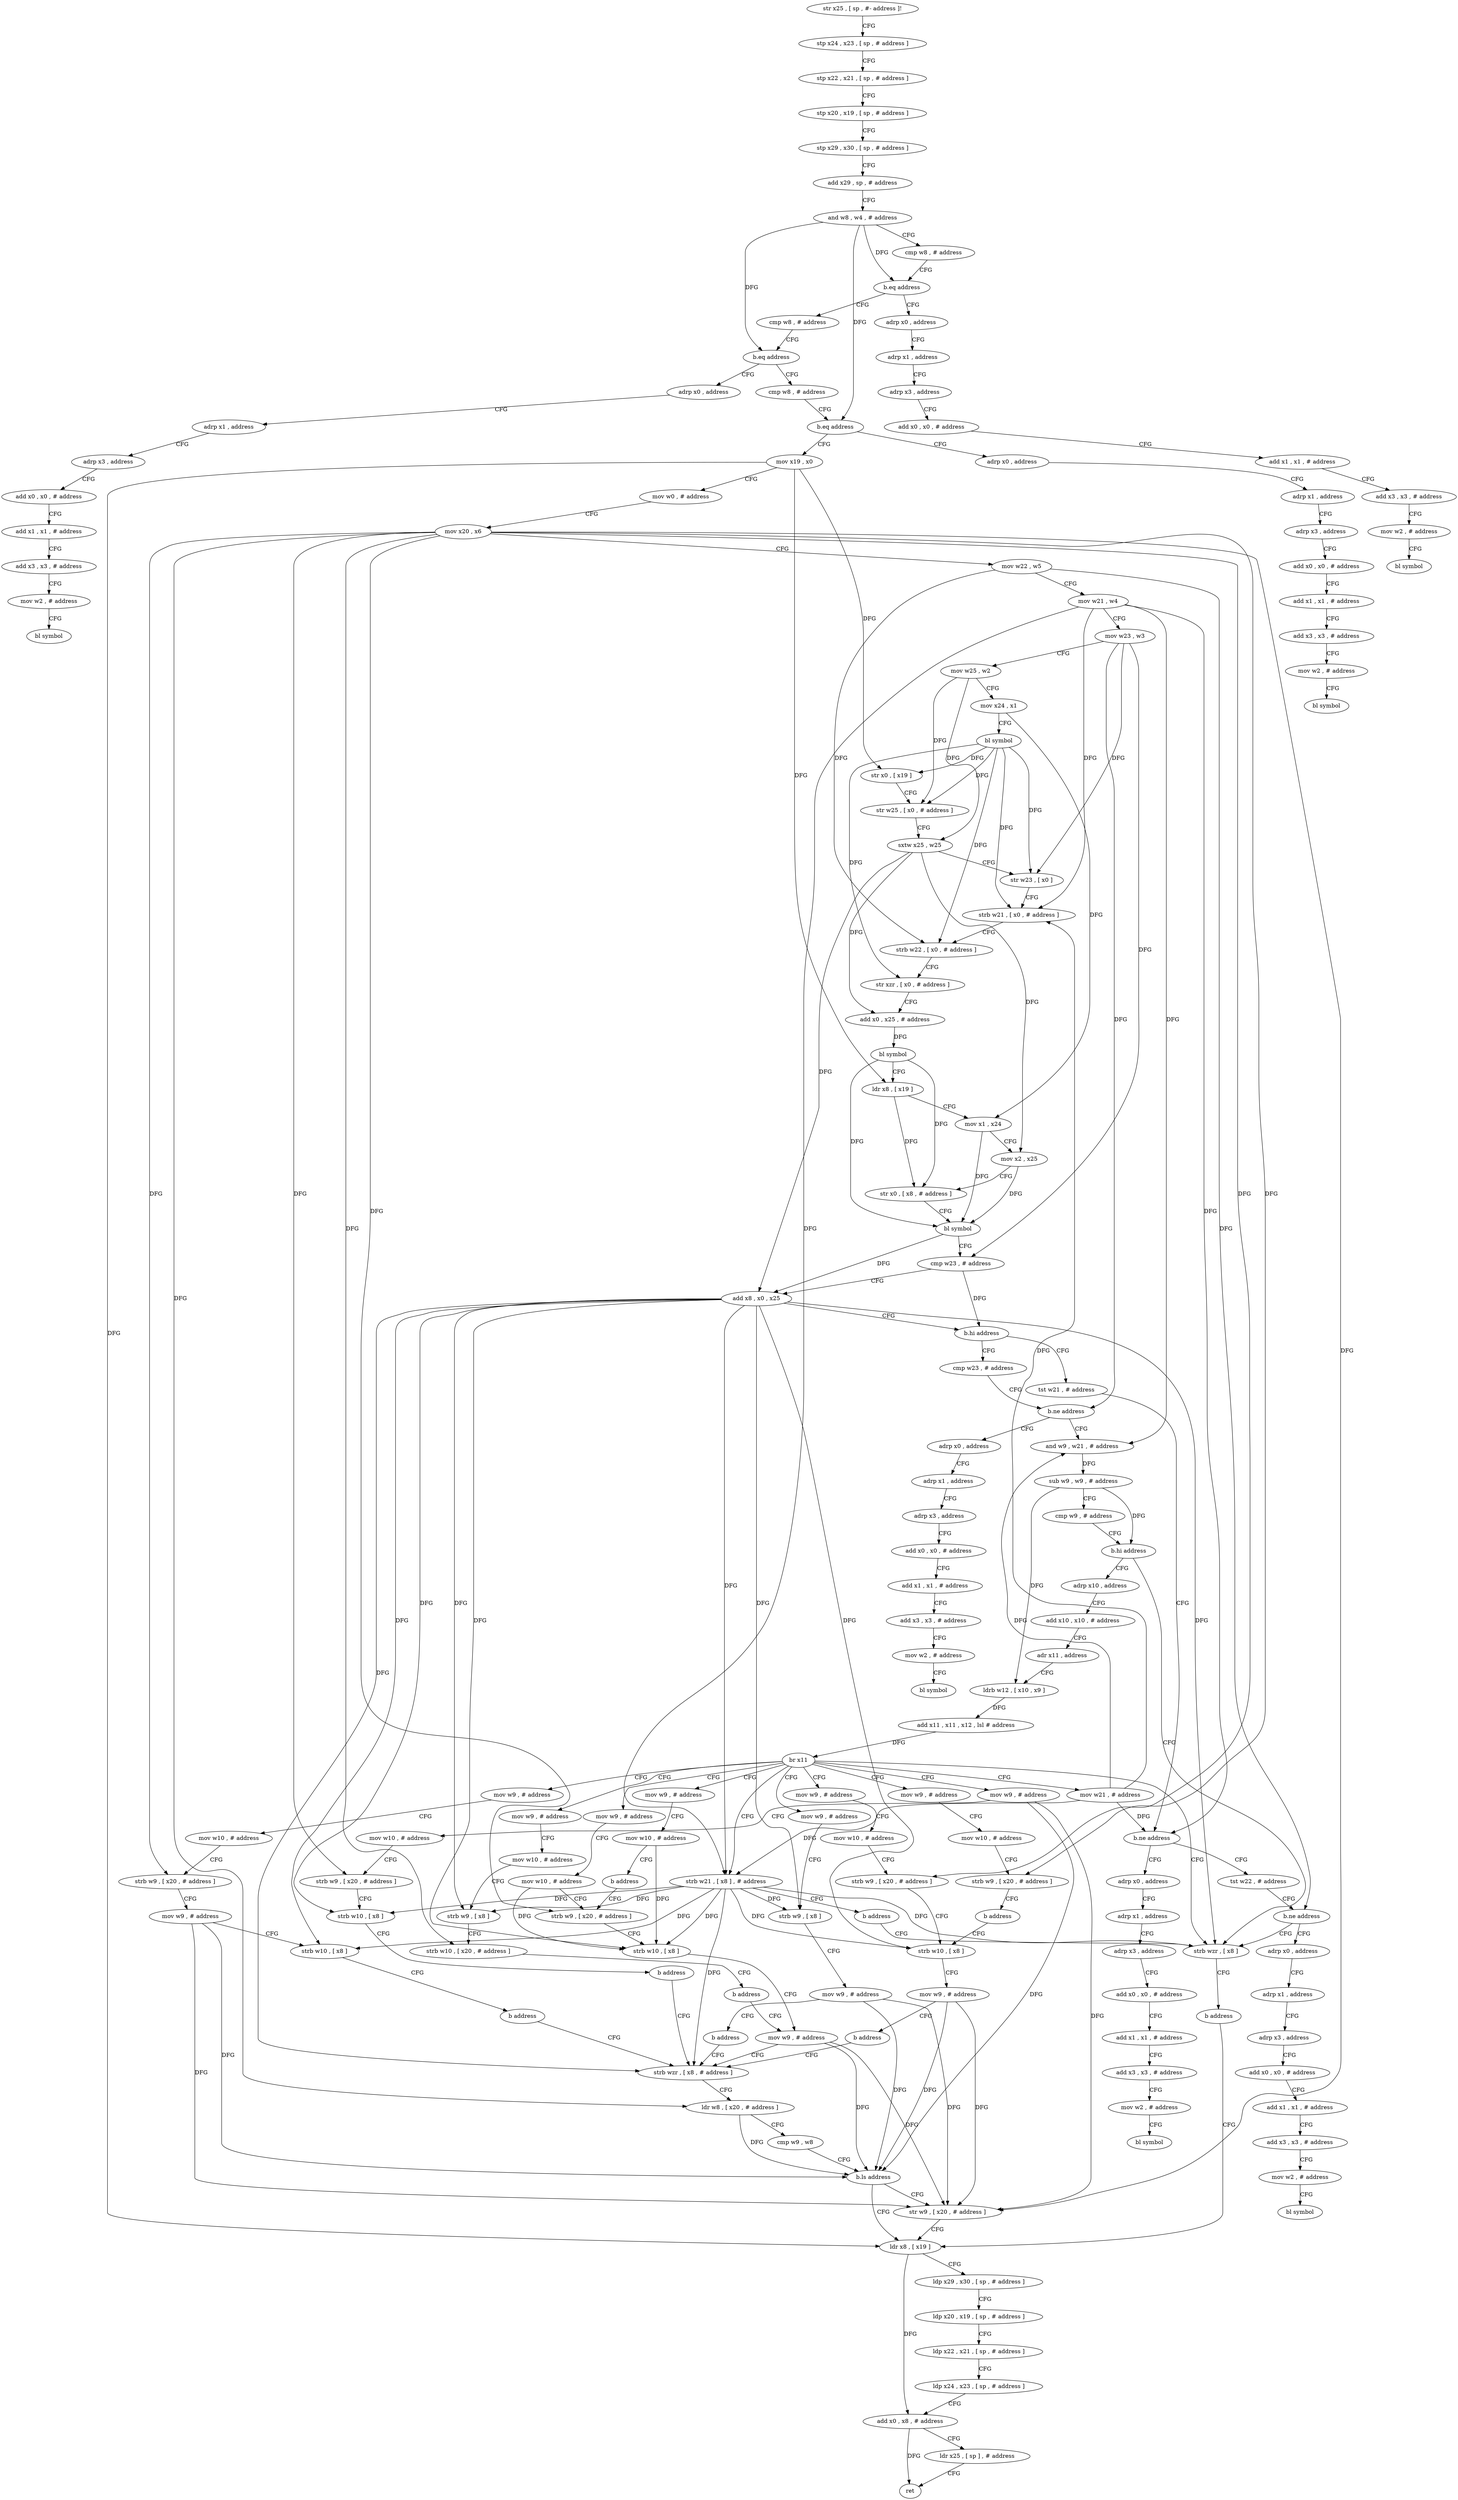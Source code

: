 digraph "func" {
"4235996" [label = "str x25 , [ sp , #- address ]!" ]
"4236000" [label = "stp x24 , x23 , [ sp , # address ]" ]
"4236004" [label = "stp x22 , x21 , [ sp , # address ]" ]
"4236008" [label = "stp x20 , x19 , [ sp , # address ]" ]
"4236012" [label = "stp x29 , x30 , [ sp , # address ]" ]
"4236016" [label = "add x29 , sp , # address" ]
"4236020" [label = "and w8 , w4 , # address" ]
"4236024" [label = "cmp w8 , # address" ]
"4236028" [label = "b.eq address" ]
"4236440" [label = "adrp x0 , address" ]
"4236032" [label = "cmp w8 , # address" ]
"4236444" [label = "adrp x1 , address" ]
"4236448" [label = "adrp x3 , address" ]
"4236452" [label = "add x0 , x0 , # address" ]
"4236456" [label = "add x1 , x1 , # address" ]
"4236460" [label = "add x3 , x3 , # address" ]
"4236464" [label = "mov w2 , # address" ]
"4236468" [label = "bl symbol" ]
"4236036" [label = "b.eq address" ]
"4236472" [label = "adrp x0 , address" ]
"4236040" [label = "cmp w8 , # address" ]
"4236476" [label = "adrp x1 , address" ]
"4236480" [label = "adrp x3 , address" ]
"4236484" [label = "add x0 , x0 , # address" ]
"4236488" [label = "add x1 , x1 , # address" ]
"4236492" [label = "add x3 , x3 , # address" ]
"4236496" [label = "mov w2 , # address" ]
"4236500" [label = "bl symbol" ]
"4236044" [label = "b.eq address" ]
"4236504" [label = "adrp x0 , address" ]
"4236048" [label = "mov x19 , x0" ]
"4236508" [label = "adrp x1 , address" ]
"4236512" [label = "adrp x3 , address" ]
"4236516" [label = "add x0 , x0 , # address" ]
"4236520" [label = "add x1 , x1 , # address" ]
"4236524" [label = "add x3 , x3 , # address" ]
"4236528" [label = "mov w2 , # address" ]
"4236532" [label = "bl symbol" ]
"4236052" [label = "mov w0 , # address" ]
"4236056" [label = "mov x20 , x6" ]
"4236060" [label = "mov w22 , w5" ]
"4236064" [label = "mov w21 , w4" ]
"4236068" [label = "mov w23 , w3" ]
"4236072" [label = "mov w25 , w2" ]
"4236076" [label = "mov x24 , x1" ]
"4236080" [label = "bl symbol" ]
"4236084" [label = "str x0 , [ x19 ]" ]
"4236088" [label = "str w25 , [ x0 , # address ]" ]
"4236092" [label = "sxtw x25 , w25" ]
"4236096" [label = "str w23 , [ x0 ]" ]
"4236100" [label = "strb w21 , [ x0 , # address ]" ]
"4236104" [label = "strb w22 , [ x0 , # address ]" ]
"4236108" [label = "str xzr , [ x0 , # address ]" ]
"4236112" [label = "add x0 , x25 , # address" ]
"4236116" [label = "bl symbol" ]
"4236120" [label = "ldr x8 , [ x19 ]" ]
"4236124" [label = "mov x1 , x24" ]
"4236128" [label = "mov x2 , x25" ]
"4236132" [label = "str x0 , [ x8 , # address ]" ]
"4236136" [label = "bl symbol" ]
"4236140" [label = "cmp w23 , # address" ]
"4236144" [label = "add x8 , x0 , x25" ]
"4236148" [label = "b.hi address" ]
"4236176" [label = "cmp w23 , # address" ]
"4236152" [label = "tst w21 , # address" ]
"4236180" [label = "b.ne address" ]
"4236600" [label = "adrp x0 , address" ]
"4236184" [label = "and w9 , w21 , # address" ]
"4236156" [label = "b.ne address" ]
"4236536" [label = "adrp x0 , address" ]
"4236160" [label = "tst w22 , # address" ]
"4236604" [label = "adrp x1 , address" ]
"4236608" [label = "adrp x3 , address" ]
"4236612" [label = "add x0 , x0 , # address" ]
"4236616" [label = "add x1 , x1 , # address" ]
"4236620" [label = "add x3 , x3 , # address" ]
"4236624" [label = "mov w2 , # address" ]
"4236628" [label = "bl symbol" ]
"4236188" [label = "sub w9 , w9 , # address" ]
"4236192" [label = "cmp w9 , # address" ]
"4236196" [label = "b.hi address" ]
"4236168" [label = "strb wzr , [ x8 ]" ]
"4236200" [label = "adrp x10 , address" ]
"4236540" [label = "adrp x1 , address" ]
"4236544" [label = "adrp x3 , address" ]
"4236548" [label = "add x0 , x0 , # address" ]
"4236552" [label = "add x1 , x1 , # address" ]
"4236556" [label = "add x3 , x3 , # address" ]
"4236560" [label = "mov w2 , # address" ]
"4236564" [label = "bl symbol" ]
"4236164" [label = "b.ne address" ]
"4236568" [label = "adrp x0 , address" ]
"4236172" [label = "b address" ]
"4236264" [label = "ldr x8 , [ x19 ]" ]
"4236204" [label = "add x10 , x10 , # address" ]
"4236208" [label = "adr x11 , address" ]
"4236212" [label = "ldrb w12 , [ x10 , x9 ]" ]
"4236216" [label = "add x11 , x11 , x12 , lsl # address" ]
"4236220" [label = "br x11" ]
"4236224" [label = "mov w9 , # address" ]
"4236296" [label = "mov w21 , # address" ]
"4236300" [label = "strb w21 , [ x8 ] , # address" ]
"4236308" [label = "mov w9 , # address" ]
"4236324" [label = "mov w9 , # address" ]
"4236336" [label = "mov w9 , # address" ]
"4236356" [label = "mov w9 , # address" ]
"4236380" [label = "mov w9 , # address" ]
"4236404" [label = "mov w9 , # address" ]
"4236424" [label = "mov w9 , # address" ]
"4236572" [label = "adrp x1 , address" ]
"4236576" [label = "adrp x3 , address" ]
"4236580" [label = "add x0 , x0 , # address" ]
"4236584" [label = "add x1 , x1 , # address" ]
"4236588" [label = "add x3 , x3 , # address" ]
"4236592" [label = "mov w2 , # address" ]
"4236596" [label = "bl symbol" ]
"4236268" [label = "ldp x29 , x30 , [ sp , # address ]" ]
"4236272" [label = "ldp x20 , x19 , [ sp , # address ]" ]
"4236276" [label = "ldp x22 , x21 , [ sp , # address ]" ]
"4236280" [label = "ldp x24 , x23 , [ sp , # address ]" ]
"4236284" [label = "add x0 , x8 , # address" ]
"4236288" [label = "ldr x25 , [ sp ] , # address" ]
"4236292" [label = "ret" ]
"4236228" [label = "mov w10 , # address" ]
"4236232" [label = "strb w9 , [ x20 , # address ]" ]
"4236304" [label = "b address" ]
"4236312" [label = "mov w10 , # address" ]
"4236316" [label = "strb w9 , [ x20 , # address ]" ]
"4236320" [label = "b address" ]
"4236392" [label = "strb w10 , [ x8 ]" ]
"4236328" [label = "mov w10 , # address" ]
"4236332" [label = "b address" ]
"4236340" [label = "mov w10 , # address" ]
"4236344" [label = "strb w9 , [ x20 , # address ]" ]
"4236348" [label = "strb w10 , [ x8 ]" ]
"4236352" [label = "b address" ]
"4236244" [label = "strb wzr , [ x8 , # address ]" ]
"4236360" [label = "mov w10 , # address" ]
"4236364" [label = "strb w9 , [ x20 , # address ]" ]
"4236368" [label = "mov w9 , # address" ]
"4236372" [label = "strb w10 , [ x8 ]" ]
"4236376" [label = "b address" ]
"4236384" [label = "mov w10 , # address" ]
"4236388" [label = "strb w9 , [ x20 , # address ]" ]
"4236408" [label = "mov w10 , # address" ]
"4236412" [label = "strb w9 , [ x8 ]" ]
"4236416" [label = "strb w10 , [ x20 , # address ]" ]
"4236420" [label = "b address" ]
"4236240" [label = "mov w9 , # address" ]
"4236428" [label = "strb w9 , [ x8 ]" ]
"4236432" [label = "mov w9 , # address" ]
"4236436" [label = "b address" ]
"4236260" [label = "str w9 , [ x20 , # address ]" ]
"4236396" [label = "mov w9 , # address" ]
"4236400" [label = "b address" ]
"4236236" [label = "strb w10 , [ x8 ]" ]
"4236248" [label = "ldr w8 , [ x20 , # address ]" ]
"4236252" [label = "cmp w9 , w8" ]
"4236256" [label = "b.ls address" ]
"4235996" -> "4236000" [ label = "CFG" ]
"4236000" -> "4236004" [ label = "CFG" ]
"4236004" -> "4236008" [ label = "CFG" ]
"4236008" -> "4236012" [ label = "CFG" ]
"4236012" -> "4236016" [ label = "CFG" ]
"4236016" -> "4236020" [ label = "CFG" ]
"4236020" -> "4236024" [ label = "CFG" ]
"4236020" -> "4236028" [ label = "DFG" ]
"4236020" -> "4236036" [ label = "DFG" ]
"4236020" -> "4236044" [ label = "DFG" ]
"4236024" -> "4236028" [ label = "CFG" ]
"4236028" -> "4236440" [ label = "CFG" ]
"4236028" -> "4236032" [ label = "CFG" ]
"4236440" -> "4236444" [ label = "CFG" ]
"4236032" -> "4236036" [ label = "CFG" ]
"4236444" -> "4236448" [ label = "CFG" ]
"4236448" -> "4236452" [ label = "CFG" ]
"4236452" -> "4236456" [ label = "CFG" ]
"4236456" -> "4236460" [ label = "CFG" ]
"4236460" -> "4236464" [ label = "CFG" ]
"4236464" -> "4236468" [ label = "CFG" ]
"4236036" -> "4236472" [ label = "CFG" ]
"4236036" -> "4236040" [ label = "CFG" ]
"4236472" -> "4236476" [ label = "CFG" ]
"4236040" -> "4236044" [ label = "CFG" ]
"4236476" -> "4236480" [ label = "CFG" ]
"4236480" -> "4236484" [ label = "CFG" ]
"4236484" -> "4236488" [ label = "CFG" ]
"4236488" -> "4236492" [ label = "CFG" ]
"4236492" -> "4236496" [ label = "CFG" ]
"4236496" -> "4236500" [ label = "CFG" ]
"4236044" -> "4236504" [ label = "CFG" ]
"4236044" -> "4236048" [ label = "CFG" ]
"4236504" -> "4236508" [ label = "CFG" ]
"4236048" -> "4236052" [ label = "CFG" ]
"4236048" -> "4236084" [ label = "DFG" ]
"4236048" -> "4236120" [ label = "DFG" ]
"4236048" -> "4236264" [ label = "DFG" ]
"4236508" -> "4236512" [ label = "CFG" ]
"4236512" -> "4236516" [ label = "CFG" ]
"4236516" -> "4236520" [ label = "CFG" ]
"4236520" -> "4236524" [ label = "CFG" ]
"4236524" -> "4236528" [ label = "CFG" ]
"4236528" -> "4236532" [ label = "CFG" ]
"4236052" -> "4236056" [ label = "CFG" ]
"4236056" -> "4236060" [ label = "CFG" ]
"4236056" -> "4236316" [ label = "DFG" ]
"4236056" -> "4236344" [ label = "DFG" ]
"4236056" -> "4236364" [ label = "DFG" ]
"4236056" -> "4236388" [ label = "DFG" ]
"4236056" -> "4236416" [ label = "DFG" ]
"4236056" -> "4236232" [ label = "DFG" ]
"4236056" -> "4236248" [ label = "DFG" ]
"4236056" -> "4236260" [ label = "DFG" ]
"4236060" -> "4236064" [ label = "CFG" ]
"4236060" -> "4236104" [ label = "DFG" ]
"4236060" -> "4236164" [ label = "DFG" ]
"4236064" -> "4236068" [ label = "CFG" ]
"4236064" -> "4236100" [ label = "DFG" ]
"4236064" -> "4236156" [ label = "DFG" ]
"4236064" -> "4236184" [ label = "DFG" ]
"4236064" -> "4236300" [ label = "DFG" ]
"4236068" -> "4236072" [ label = "CFG" ]
"4236068" -> "4236096" [ label = "DFG" ]
"4236068" -> "4236140" [ label = "DFG" ]
"4236068" -> "4236180" [ label = "DFG" ]
"4236072" -> "4236076" [ label = "CFG" ]
"4236072" -> "4236088" [ label = "DFG" ]
"4236072" -> "4236092" [ label = "DFG" ]
"4236076" -> "4236080" [ label = "CFG" ]
"4236076" -> "4236124" [ label = "DFG" ]
"4236080" -> "4236084" [ label = "DFG" ]
"4236080" -> "4236088" [ label = "DFG" ]
"4236080" -> "4236096" [ label = "DFG" ]
"4236080" -> "4236100" [ label = "DFG" ]
"4236080" -> "4236104" [ label = "DFG" ]
"4236080" -> "4236108" [ label = "DFG" ]
"4236084" -> "4236088" [ label = "CFG" ]
"4236088" -> "4236092" [ label = "CFG" ]
"4236092" -> "4236096" [ label = "CFG" ]
"4236092" -> "4236112" [ label = "DFG" ]
"4236092" -> "4236128" [ label = "DFG" ]
"4236092" -> "4236144" [ label = "DFG" ]
"4236096" -> "4236100" [ label = "CFG" ]
"4236100" -> "4236104" [ label = "CFG" ]
"4236104" -> "4236108" [ label = "CFG" ]
"4236108" -> "4236112" [ label = "CFG" ]
"4236112" -> "4236116" [ label = "DFG" ]
"4236116" -> "4236120" [ label = "CFG" ]
"4236116" -> "4236132" [ label = "DFG" ]
"4236116" -> "4236136" [ label = "DFG" ]
"4236120" -> "4236124" [ label = "CFG" ]
"4236120" -> "4236132" [ label = "DFG" ]
"4236124" -> "4236128" [ label = "CFG" ]
"4236124" -> "4236136" [ label = "DFG" ]
"4236128" -> "4236132" [ label = "CFG" ]
"4236128" -> "4236136" [ label = "DFG" ]
"4236132" -> "4236136" [ label = "CFG" ]
"4236136" -> "4236140" [ label = "CFG" ]
"4236136" -> "4236144" [ label = "DFG" ]
"4236140" -> "4236144" [ label = "CFG" ]
"4236140" -> "4236148" [ label = "DFG" ]
"4236144" -> "4236148" [ label = "CFG" ]
"4236144" -> "4236168" [ label = "DFG" ]
"4236144" -> "4236300" [ label = "DFG" ]
"4236144" -> "4236348" [ label = "DFG" ]
"4236144" -> "4236372" [ label = "DFG" ]
"4236144" -> "4236412" [ label = "DFG" ]
"4236144" -> "4236428" [ label = "DFG" ]
"4236144" -> "4236236" [ label = "DFG" ]
"4236144" -> "4236392" [ label = "DFG" ]
"4236144" -> "4236244" [ label = "DFG" ]
"4236148" -> "4236176" [ label = "CFG" ]
"4236148" -> "4236152" [ label = "CFG" ]
"4236176" -> "4236180" [ label = "CFG" ]
"4236152" -> "4236156" [ label = "CFG" ]
"4236180" -> "4236600" [ label = "CFG" ]
"4236180" -> "4236184" [ label = "CFG" ]
"4236600" -> "4236604" [ label = "CFG" ]
"4236184" -> "4236188" [ label = "DFG" ]
"4236156" -> "4236536" [ label = "CFG" ]
"4236156" -> "4236160" [ label = "CFG" ]
"4236536" -> "4236540" [ label = "CFG" ]
"4236160" -> "4236164" [ label = "CFG" ]
"4236604" -> "4236608" [ label = "CFG" ]
"4236608" -> "4236612" [ label = "CFG" ]
"4236612" -> "4236616" [ label = "CFG" ]
"4236616" -> "4236620" [ label = "CFG" ]
"4236620" -> "4236624" [ label = "CFG" ]
"4236624" -> "4236628" [ label = "CFG" ]
"4236188" -> "4236192" [ label = "CFG" ]
"4236188" -> "4236196" [ label = "DFG" ]
"4236188" -> "4236212" [ label = "DFG" ]
"4236192" -> "4236196" [ label = "CFG" ]
"4236196" -> "4236168" [ label = "CFG" ]
"4236196" -> "4236200" [ label = "CFG" ]
"4236168" -> "4236172" [ label = "CFG" ]
"4236200" -> "4236204" [ label = "CFG" ]
"4236540" -> "4236544" [ label = "CFG" ]
"4236544" -> "4236548" [ label = "CFG" ]
"4236548" -> "4236552" [ label = "CFG" ]
"4236552" -> "4236556" [ label = "CFG" ]
"4236556" -> "4236560" [ label = "CFG" ]
"4236560" -> "4236564" [ label = "CFG" ]
"4236164" -> "4236568" [ label = "CFG" ]
"4236164" -> "4236168" [ label = "CFG" ]
"4236568" -> "4236572" [ label = "CFG" ]
"4236172" -> "4236264" [ label = "CFG" ]
"4236264" -> "4236268" [ label = "CFG" ]
"4236264" -> "4236284" [ label = "DFG" ]
"4236204" -> "4236208" [ label = "CFG" ]
"4236208" -> "4236212" [ label = "CFG" ]
"4236212" -> "4236216" [ label = "DFG" ]
"4236216" -> "4236220" [ label = "DFG" ]
"4236220" -> "4236168" [ label = "CFG" ]
"4236220" -> "4236224" [ label = "CFG" ]
"4236220" -> "4236296" [ label = "CFG" ]
"4236220" -> "4236300" [ label = "CFG" ]
"4236220" -> "4236308" [ label = "CFG" ]
"4236220" -> "4236324" [ label = "CFG" ]
"4236220" -> "4236336" [ label = "CFG" ]
"4236220" -> "4236356" [ label = "CFG" ]
"4236220" -> "4236380" [ label = "CFG" ]
"4236220" -> "4236404" [ label = "CFG" ]
"4236220" -> "4236424" [ label = "CFG" ]
"4236224" -> "4236228" [ label = "CFG" ]
"4236296" -> "4236300" [ label = "DFG" ]
"4236296" -> "4236100" [ label = "DFG" ]
"4236296" -> "4236156" [ label = "DFG" ]
"4236296" -> "4236184" [ label = "DFG" ]
"4236300" -> "4236304" [ label = "CFG" ]
"4236300" -> "4236168" [ label = "DFG" ]
"4236300" -> "4236348" [ label = "DFG" ]
"4236300" -> "4236372" [ label = "DFG" ]
"4236300" -> "4236412" [ label = "DFG" ]
"4236300" -> "4236428" [ label = "DFG" ]
"4236300" -> "4236236" [ label = "DFG" ]
"4236300" -> "4236392" [ label = "DFG" ]
"4236300" -> "4236244" [ label = "DFG" ]
"4236308" -> "4236312" [ label = "CFG" ]
"4236324" -> "4236328" [ label = "CFG" ]
"4236336" -> "4236340" [ label = "CFG" ]
"4236336" -> "4236256" [ label = "DFG" ]
"4236336" -> "4236260" [ label = "DFG" ]
"4236356" -> "4236360" [ label = "CFG" ]
"4236380" -> "4236384" [ label = "CFG" ]
"4236404" -> "4236408" [ label = "CFG" ]
"4236424" -> "4236428" [ label = "CFG" ]
"4236572" -> "4236576" [ label = "CFG" ]
"4236576" -> "4236580" [ label = "CFG" ]
"4236580" -> "4236584" [ label = "CFG" ]
"4236584" -> "4236588" [ label = "CFG" ]
"4236588" -> "4236592" [ label = "CFG" ]
"4236592" -> "4236596" [ label = "CFG" ]
"4236268" -> "4236272" [ label = "CFG" ]
"4236272" -> "4236276" [ label = "CFG" ]
"4236276" -> "4236280" [ label = "CFG" ]
"4236280" -> "4236284" [ label = "CFG" ]
"4236284" -> "4236288" [ label = "CFG" ]
"4236284" -> "4236292" [ label = "DFG" ]
"4236288" -> "4236292" [ label = "CFG" ]
"4236228" -> "4236232" [ label = "CFG" ]
"4236228" -> "4236236" [ label = "DFG" ]
"4236232" -> "4236236" [ label = "CFG" ]
"4236304" -> "4236168" [ label = "CFG" ]
"4236312" -> "4236316" [ label = "CFG" ]
"4236316" -> "4236320" [ label = "CFG" ]
"4236320" -> "4236392" [ label = "CFG" ]
"4236392" -> "4236396" [ label = "CFG" ]
"4236328" -> "4236332" [ label = "CFG" ]
"4236328" -> "4236236" [ label = "DFG" ]
"4236332" -> "4236232" [ label = "CFG" ]
"4236340" -> "4236344" [ label = "CFG" ]
"4236344" -> "4236348" [ label = "CFG" ]
"4236348" -> "4236352" [ label = "CFG" ]
"4236352" -> "4236244" [ label = "CFG" ]
"4236244" -> "4236248" [ label = "CFG" ]
"4236360" -> "4236364" [ label = "CFG" ]
"4236364" -> "4236368" [ label = "CFG" ]
"4236368" -> "4236372" [ label = "CFG" ]
"4236368" -> "4236256" [ label = "DFG" ]
"4236368" -> "4236260" [ label = "DFG" ]
"4236372" -> "4236376" [ label = "CFG" ]
"4236376" -> "4236244" [ label = "CFG" ]
"4236384" -> "4236388" [ label = "CFG" ]
"4236388" -> "4236392" [ label = "CFG" ]
"4236408" -> "4236412" [ label = "CFG" ]
"4236412" -> "4236416" [ label = "CFG" ]
"4236416" -> "4236420" [ label = "CFG" ]
"4236420" -> "4236240" [ label = "CFG" ]
"4236240" -> "4236244" [ label = "CFG" ]
"4236240" -> "4236256" [ label = "DFG" ]
"4236240" -> "4236260" [ label = "DFG" ]
"4236428" -> "4236432" [ label = "CFG" ]
"4236432" -> "4236436" [ label = "CFG" ]
"4236432" -> "4236256" [ label = "DFG" ]
"4236432" -> "4236260" [ label = "DFG" ]
"4236436" -> "4236244" [ label = "CFG" ]
"4236260" -> "4236264" [ label = "CFG" ]
"4236396" -> "4236400" [ label = "CFG" ]
"4236396" -> "4236256" [ label = "DFG" ]
"4236396" -> "4236260" [ label = "DFG" ]
"4236400" -> "4236244" [ label = "CFG" ]
"4236236" -> "4236240" [ label = "CFG" ]
"4236248" -> "4236252" [ label = "CFG" ]
"4236248" -> "4236256" [ label = "DFG" ]
"4236252" -> "4236256" [ label = "CFG" ]
"4236256" -> "4236264" [ label = "CFG" ]
"4236256" -> "4236260" [ label = "CFG" ]
}
